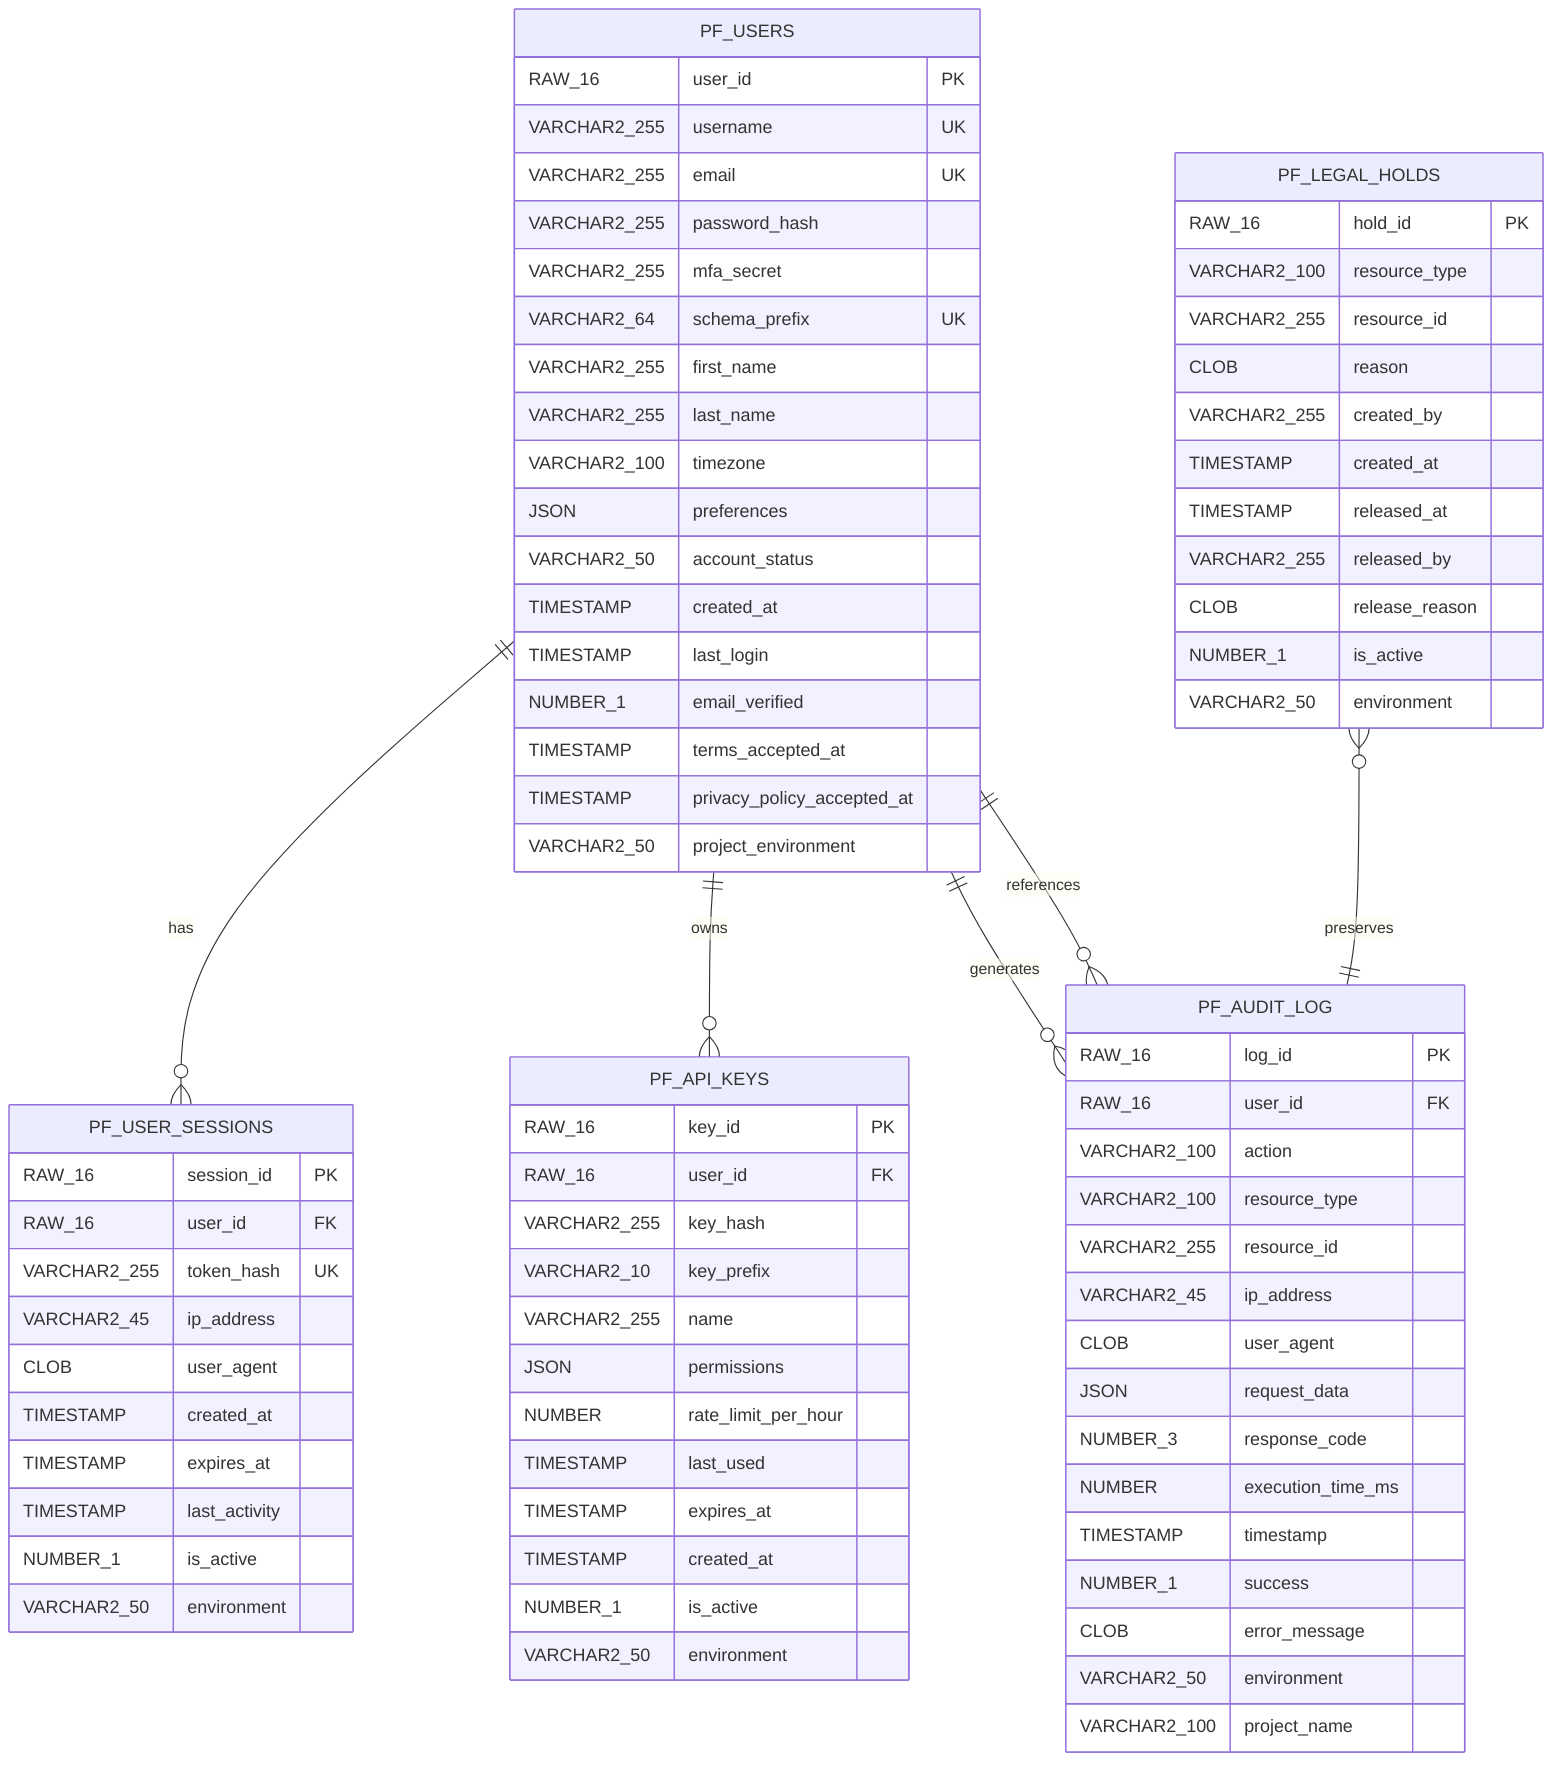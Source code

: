 erDiagram
    PF_USERS ||--o{ PF_USER_SESSIONS : "has"
    PF_USERS ||--o{ PF_API_KEYS : "owns"
    PF_USERS ||--o{ PF_AUDIT_LOG : "generates"
    PF_AUDIT_LOG }o--|| PF_USERS : "references"
    PF_LEGAL_HOLDS }o--|| PF_AUDIT_LOG : "preserves"
    
    PF_USERS {
        RAW_16 user_id PK
        VARCHAR2_255 username UK
        VARCHAR2_255 email UK
        VARCHAR2_255 password_hash
        VARCHAR2_255 mfa_secret
        VARCHAR2_64 schema_prefix UK
        VARCHAR2_255 first_name
        VARCHAR2_255 last_name
        VARCHAR2_100 timezone
        JSON preferences
        VARCHAR2_50 account_status
        TIMESTAMP created_at
        TIMESTAMP last_login
        NUMBER_1 email_verified
        TIMESTAMP terms_accepted_at
        TIMESTAMP privacy_policy_accepted_at
        VARCHAR2_50 project_environment
    }
    
    PF_USER_SESSIONS {
        RAW_16 session_id PK
        RAW_16 user_id FK
        VARCHAR2_255 token_hash UK
        VARCHAR2_45 ip_address
        CLOB user_agent
        TIMESTAMP created_at
        TIMESTAMP expires_at
        TIMESTAMP last_activity
        NUMBER_1 is_active
        VARCHAR2_50 environment
    }
    
    PF_API_KEYS {
        RAW_16 key_id PK
        RAW_16 user_id FK
        VARCHAR2_255 key_hash
        VARCHAR2_10 key_prefix
        VARCHAR2_255 name
        JSON permissions
        NUMBER rate_limit_per_hour
        TIMESTAMP last_used
        TIMESTAMP expires_at
        TIMESTAMP created_at
        NUMBER_1 is_active
        VARCHAR2_50 environment
    }
    
    PF_AUDIT_LOG {
        RAW_16 log_id PK
        RAW_16 user_id FK
        VARCHAR2_100 action
        VARCHAR2_100 resource_type
        VARCHAR2_255 resource_id
        VARCHAR2_45 ip_address
        CLOB user_agent
        JSON request_data
        NUMBER_3 response_code
        NUMBER execution_time_ms
        TIMESTAMP timestamp
        NUMBER_1 success
        CLOB error_message
        VARCHAR2_50 environment
        VARCHAR2_100 project_name
    }
    
    PF_LEGAL_HOLDS {
        RAW_16 hold_id PK
        VARCHAR2_100 resource_type
        VARCHAR2_255 resource_id
        CLOB reason
        VARCHAR2_255 created_by
        TIMESTAMP created_at
        TIMESTAMP released_at
        VARCHAR2_255 released_by
        CLOB release_reason
        NUMBER_1 is_active
        VARCHAR2_50 environment
    }